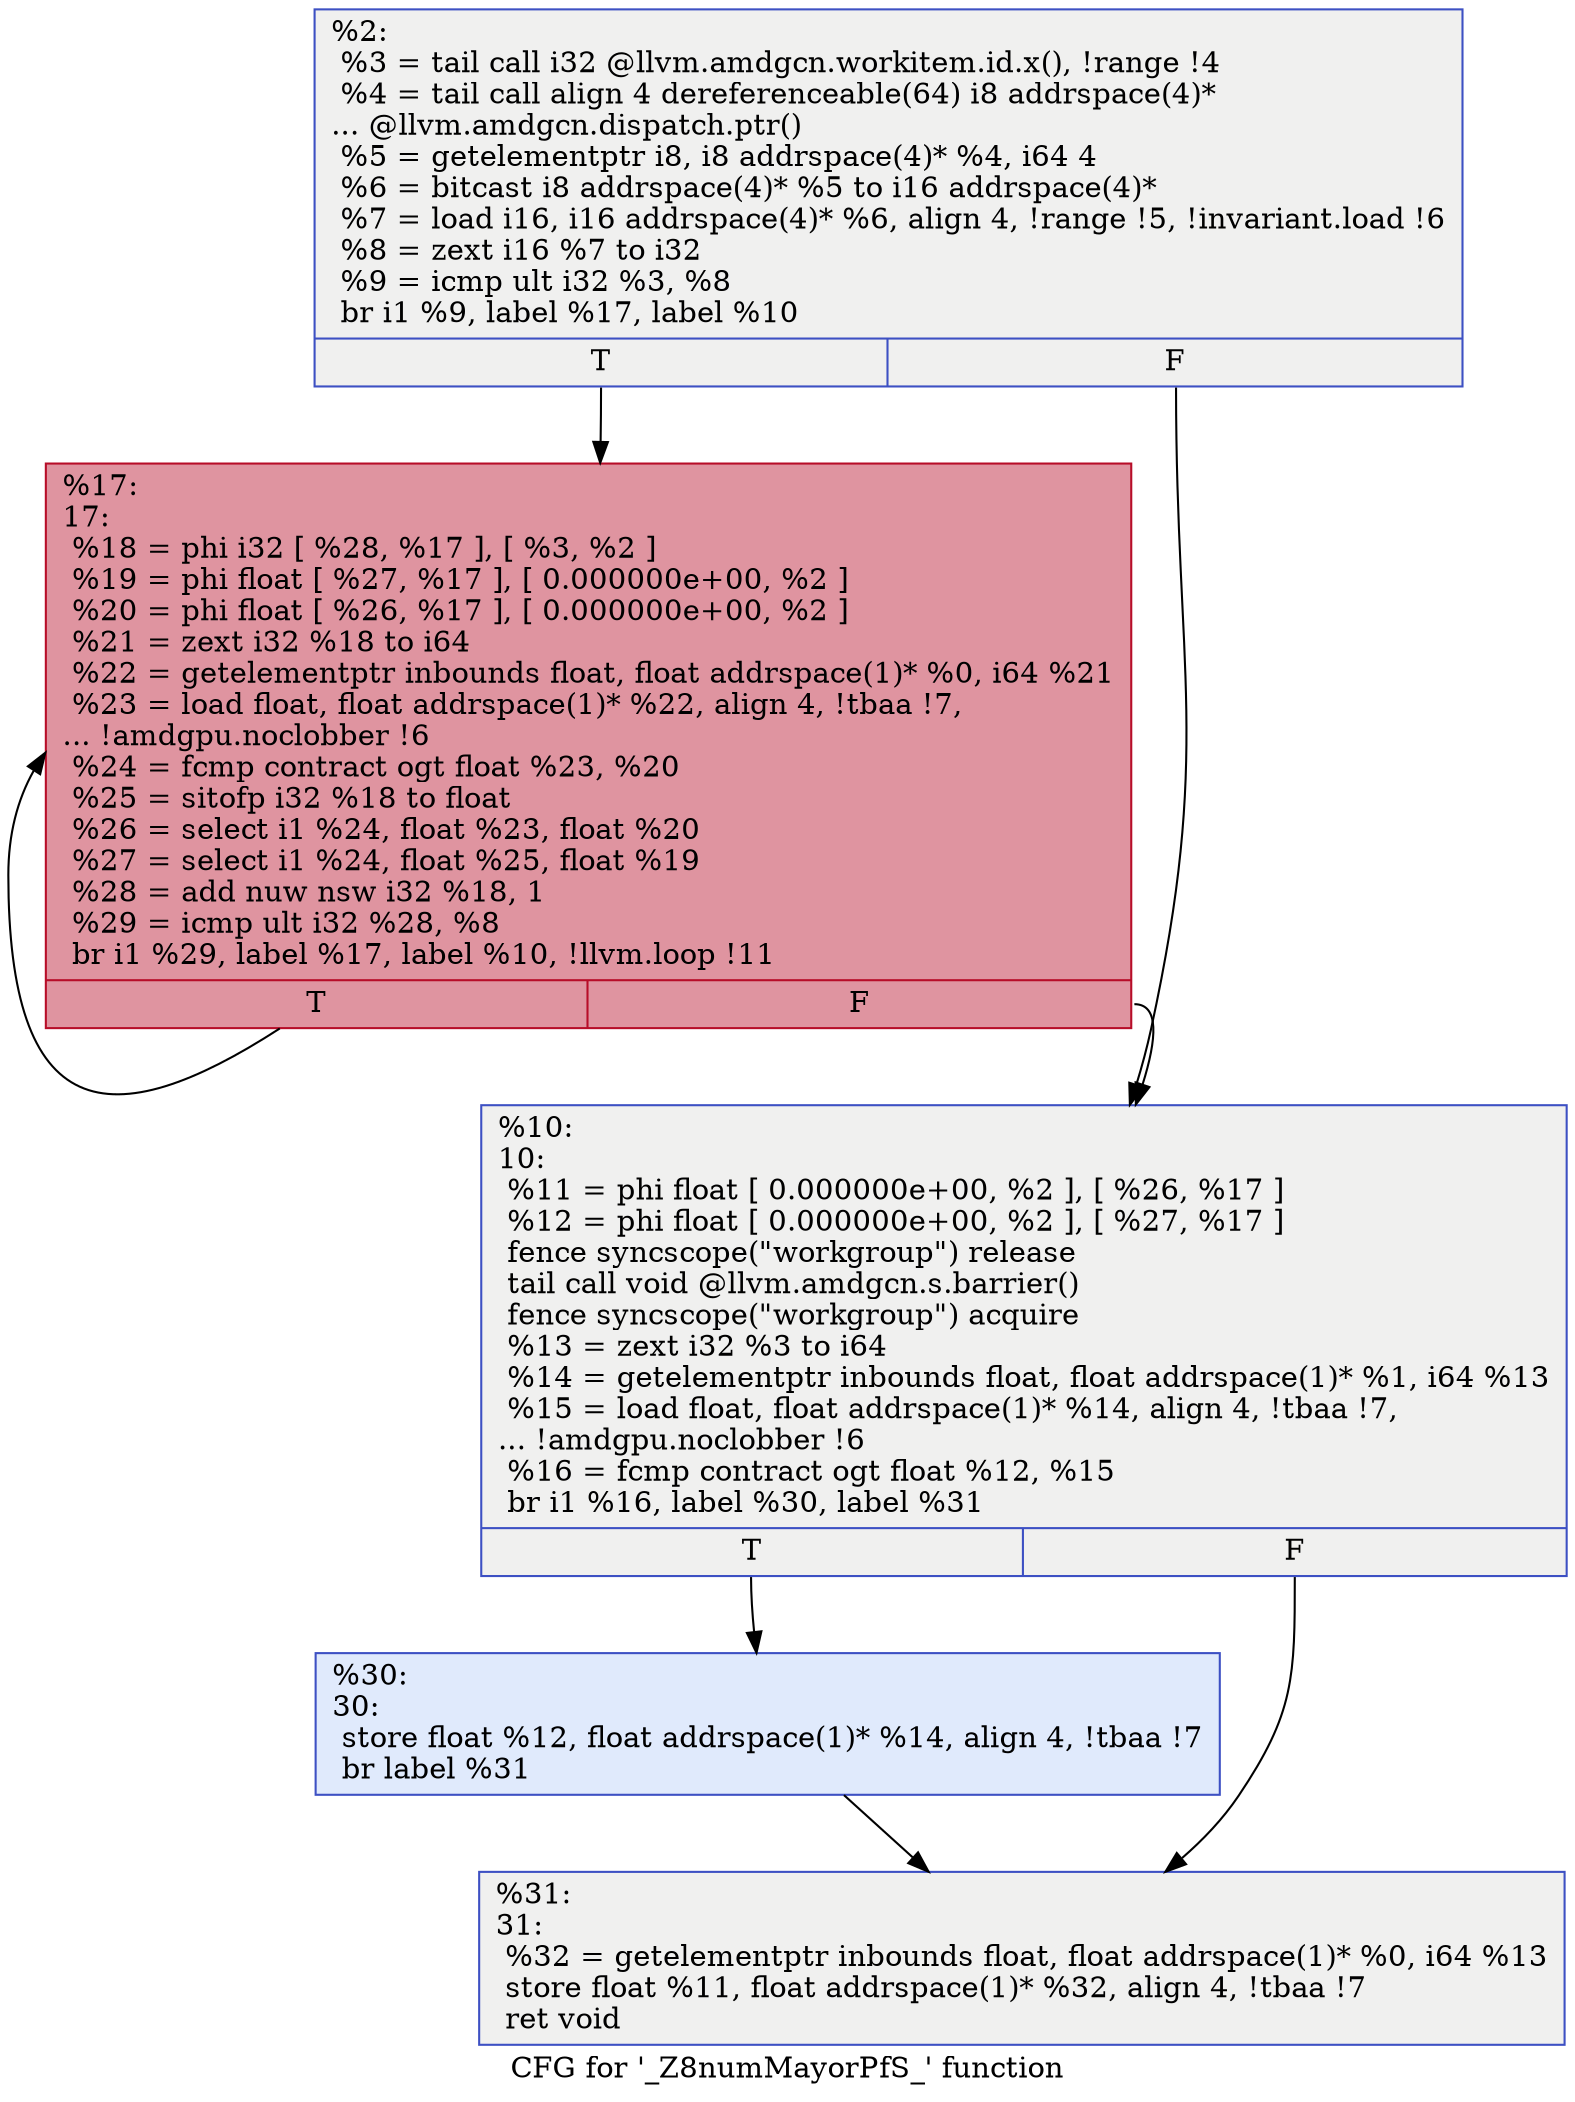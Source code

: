digraph "CFG for '_Z8numMayorPfS_' function" {
	label="CFG for '_Z8numMayorPfS_' function";

	Node0x4e90330 [shape=record,color="#3d50c3ff", style=filled, fillcolor="#dedcdb70",label="{%2:\l  %3 = tail call i32 @llvm.amdgcn.workitem.id.x(), !range !4\l  %4 = tail call align 4 dereferenceable(64) i8 addrspace(4)*\l... @llvm.amdgcn.dispatch.ptr()\l  %5 = getelementptr i8, i8 addrspace(4)* %4, i64 4\l  %6 = bitcast i8 addrspace(4)* %5 to i16 addrspace(4)*\l  %7 = load i16, i16 addrspace(4)* %6, align 4, !range !5, !invariant.load !6\l  %8 = zext i16 %7 to i32\l  %9 = icmp ult i32 %3, %8\l  br i1 %9, label %17, label %10\l|{<s0>T|<s1>F}}"];
	Node0x4e90330:s0 -> Node0x4e91330;
	Node0x4e90330:s1 -> Node0x4e91fd0;
	Node0x4e91fd0 [shape=record,color="#3d50c3ff", style=filled, fillcolor="#dedcdb70",label="{%10:\l10:                                               \l  %11 = phi float [ 0.000000e+00, %2 ], [ %26, %17 ]\l  %12 = phi float [ 0.000000e+00, %2 ], [ %27, %17 ]\l  fence syncscope(\"workgroup\") release\l  tail call void @llvm.amdgcn.s.barrier()\l  fence syncscope(\"workgroup\") acquire\l  %13 = zext i32 %3 to i64\l  %14 = getelementptr inbounds float, float addrspace(1)* %1, i64 %13\l  %15 = load float, float addrspace(1)* %14, align 4, !tbaa !7,\l... !amdgpu.noclobber !6\l  %16 = fcmp contract ogt float %12, %15\l  br i1 %16, label %30, label %31\l|{<s0>T|<s1>F}}"];
	Node0x4e91fd0:s0 -> Node0x4e91e70;
	Node0x4e91fd0:s1 -> Node0x4e93b30;
	Node0x4e91330 [shape=record,color="#b70d28ff", style=filled, fillcolor="#b70d2870",label="{%17:\l17:                                               \l  %18 = phi i32 [ %28, %17 ], [ %3, %2 ]\l  %19 = phi float [ %27, %17 ], [ 0.000000e+00, %2 ]\l  %20 = phi float [ %26, %17 ], [ 0.000000e+00, %2 ]\l  %21 = zext i32 %18 to i64\l  %22 = getelementptr inbounds float, float addrspace(1)* %0, i64 %21\l  %23 = load float, float addrspace(1)* %22, align 4, !tbaa !7,\l... !amdgpu.noclobber !6\l  %24 = fcmp contract ogt float %23, %20\l  %25 = sitofp i32 %18 to float\l  %26 = select i1 %24, float %23, float %20\l  %27 = select i1 %24, float %25, float %19\l  %28 = add nuw nsw i32 %18, 1\l  %29 = icmp ult i32 %28, %8\l  br i1 %29, label %17, label %10, !llvm.loop !11\l|{<s0>T|<s1>F}}"];
	Node0x4e91330:s0 -> Node0x4e91330;
	Node0x4e91330:s1 -> Node0x4e91fd0;
	Node0x4e91e70 [shape=record,color="#3d50c3ff", style=filled, fillcolor="#b9d0f970",label="{%30:\l30:                                               \l  store float %12, float addrspace(1)* %14, align 4, !tbaa !7\l  br label %31\l}"];
	Node0x4e91e70 -> Node0x4e93b30;
	Node0x4e93b30 [shape=record,color="#3d50c3ff", style=filled, fillcolor="#dedcdb70",label="{%31:\l31:                                               \l  %32 = getelementptr inbounds float, float addrspace(1)* %0, i64 %13\l  store float %11, float addrspace(1)* %32, align 4, !tbaa !7\l  ret void\l}"];
}
